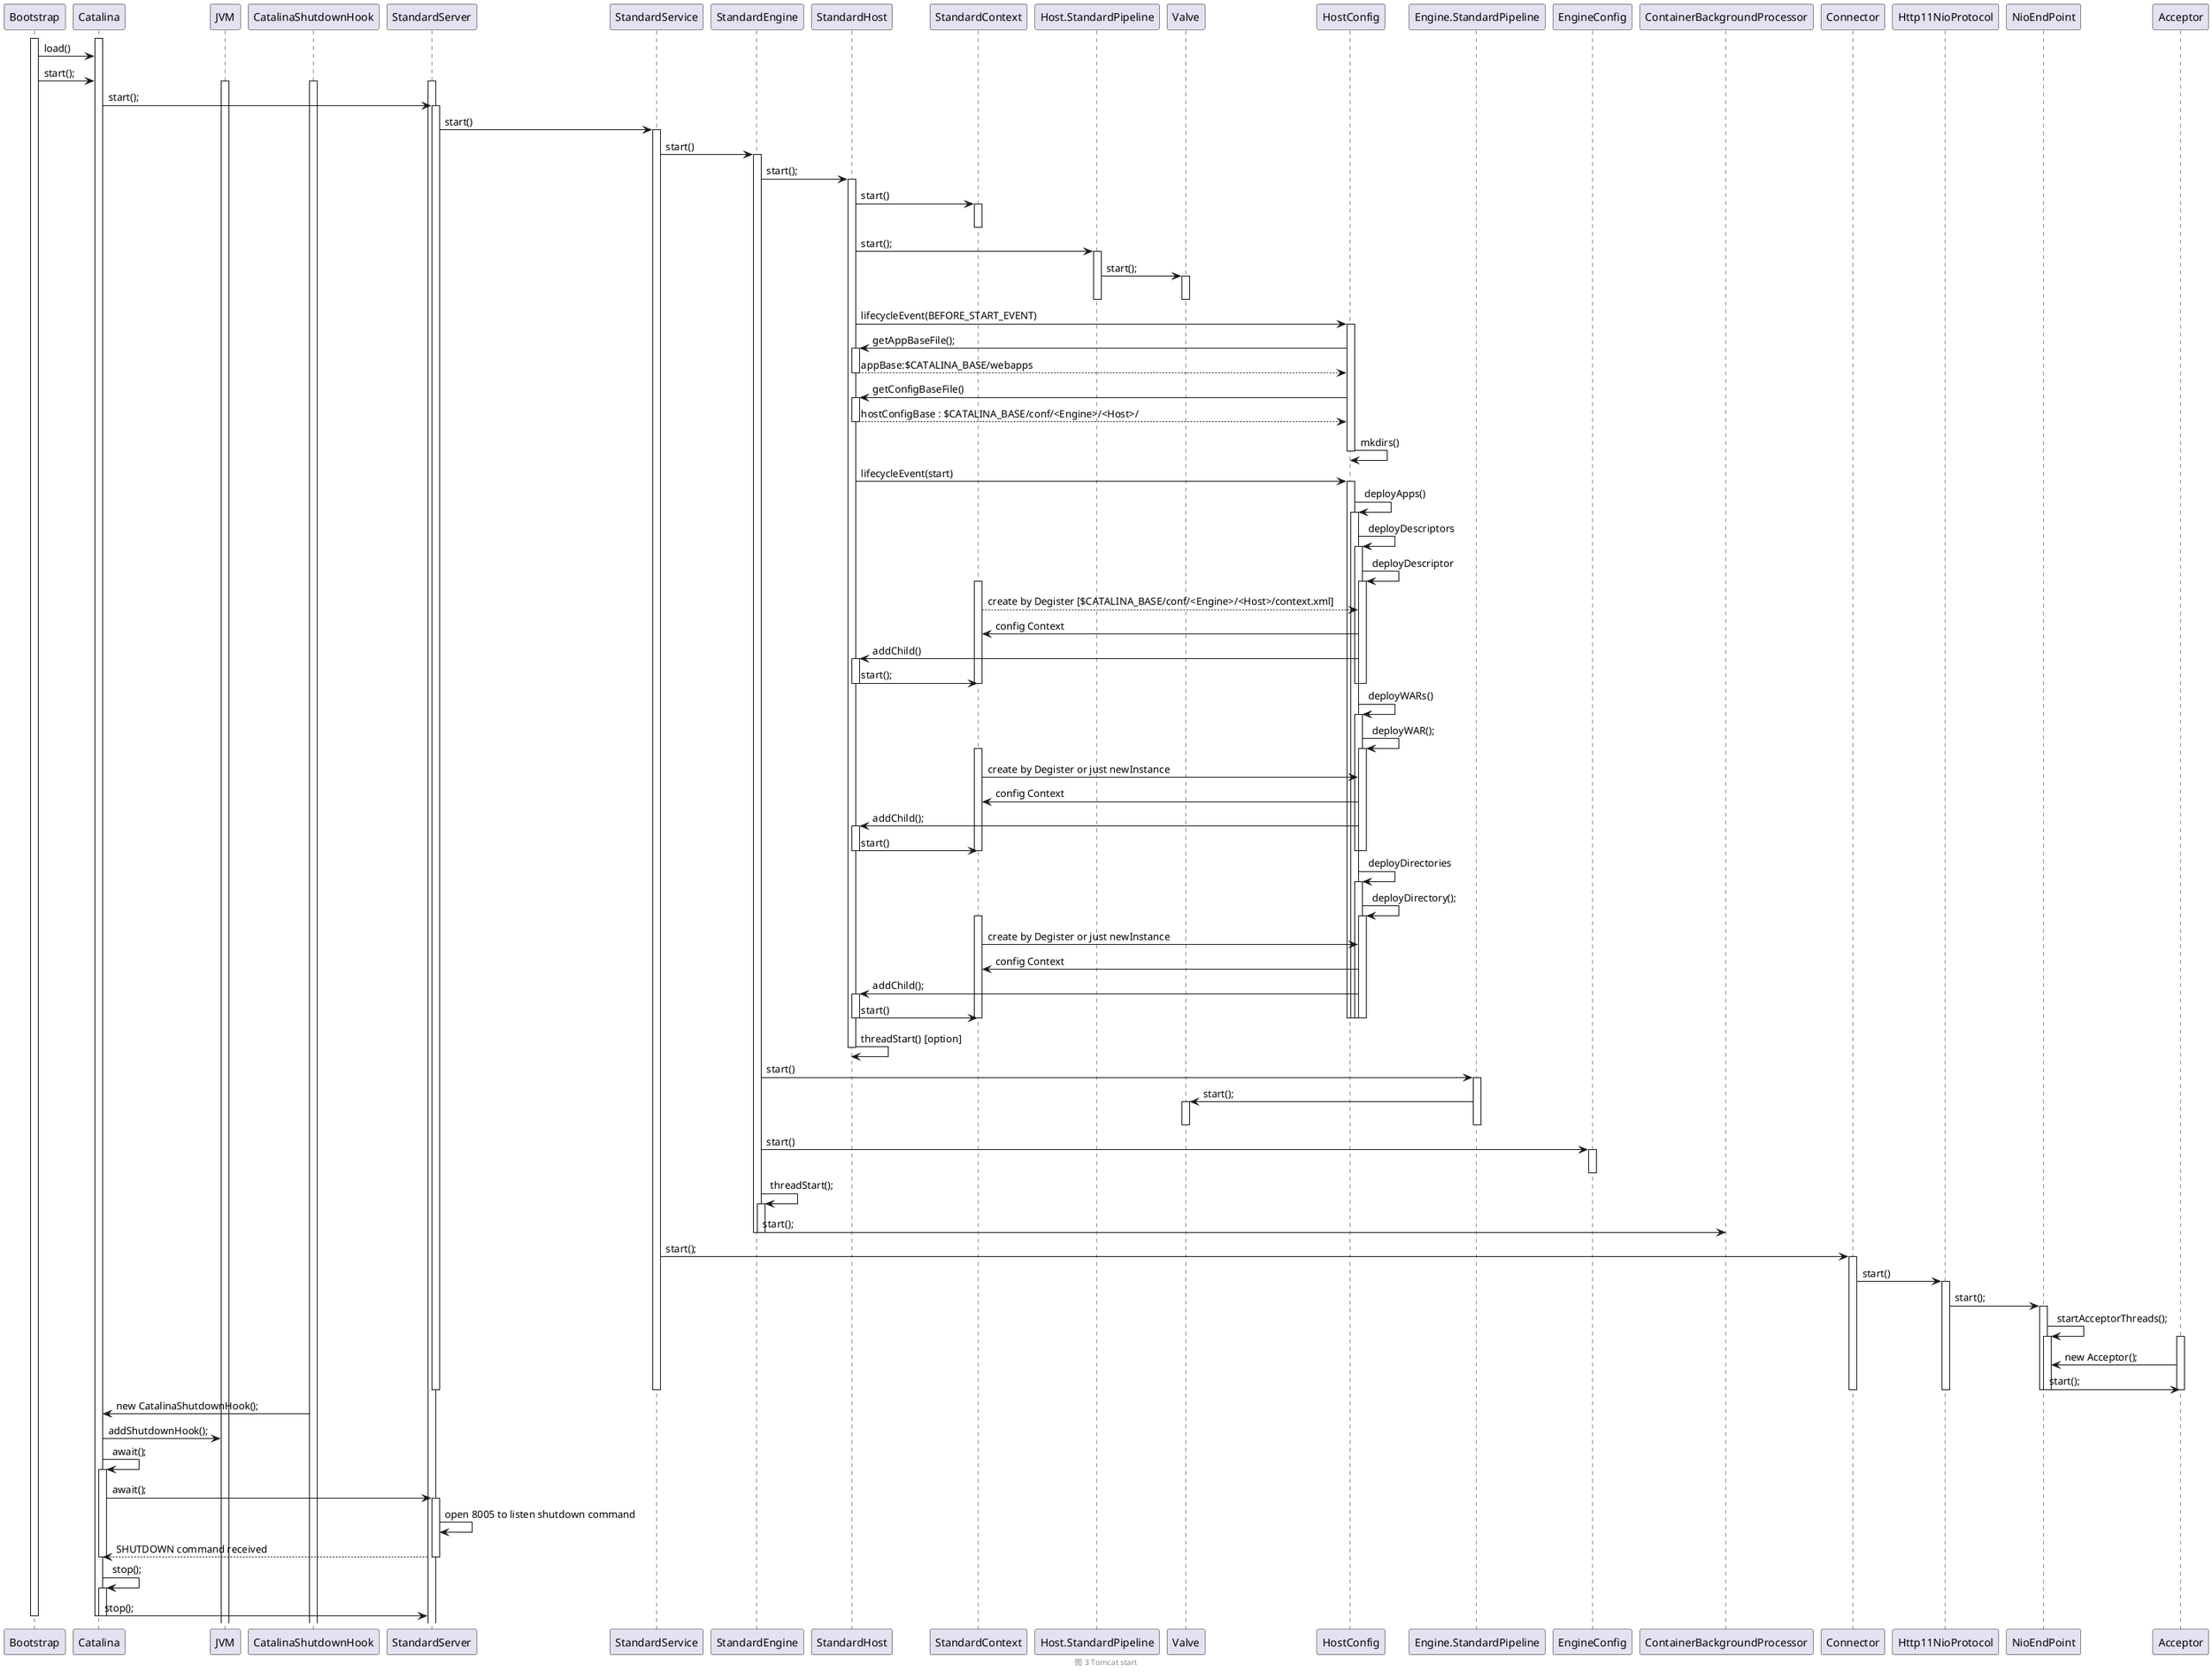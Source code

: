 @startuml

activate Bootstrap
    activate Catalina
        Bootstrap -> Catalina : load()
        Bootstrap -> Catalina : start();
        activate JVM
        activate CatalinaShutdownHook
        activate StandardServer
            Catalina -> StandardServer : start();
            activate StandardServer
                StandardServer -> StandardService : start()
                activate StandardService
                    StandardService -> StandardEngine : start()
                    activate StandardEngine
                        StandardEngine -> StandardHost : start();
                        activate StandardHost
                            StandardHost -> StandardContext : start()
                            activate StandardContext
                            deactivate StandardContext
                            StandardHost -> Host.StandardPipeline : start();
                            activate Host.StandardPipeline
                                Host.StandardPipeline -> Valve : start();
                                activate Valve
                                deactivate Valve
                            deactivate Host.StandardPipeline
                            StandardHost -> HostConfig : lifecycleEvent(BEFORE_START_EVENT)
                            activate HostConfig
                                HostConfig -> StandardHost : getAppBaseFile();
                                activate StandardHost
                                    StandardHost --> HostConfig : appBase:$CATALINA_BASE/webapps
                                deactivate StandardHost
                                HostConfig -> StandardHost : getConfigBaseFile()
                                activate StandardHost
                                    StandardHost --> HostConfig : hostConfigBase : $CATALINA_BASE/conf/<Engine>/<Host>/
                                deactivate StandardHost
                                HostConfig -> HostConfig : mkdirs()
                            deactivate HostConfig
                            StandardHost -> HostConfig : lifecycleEvent(start)
                            activate HostConfig
                                HostConfig -> HostConfig : deployApps()
                                activate HostConfig
                                    HostConfig -> HostConfig : deployDescriptors
                                    activate HostConfig
                                        HostConfig -> HostConfig : deployDescriptor
                                        activate HostConfig
                                            activate StandardContext
                                                StandardContext --> HostConfig : create by Degister [$CATALINA_BASE/conf/<Engine>/<Host>/context.xml]
                                                HostConfig -> StandardContext : config Context
                                                HostConfig -> StandardHost : addChild()
                                                activate StandardHost
                                                    StandardHost -> StandardContext: start();
                                                deactivate StandardHost
                                            deactivate StandardContext
                                        deactivate HostConfig
                                    deactivate HostConfig
                                    HostConfig -> HostConfig : deployWARs()
                                    activate HostConfig
                                        HostConfig -> HostConfig : deployWAR();
                                        activate HostConfig
                                            activate StandardContext
                                                StandardContext -> HostConfig : create by Degister or just newInstance
                                                HostConfig -> StandardContext : config Context
                                                HostConfig -> StandardHost : addChild();
                                                activate StandardHost
                                                    StandardHost -> StandardContext: start()
                                                deactivate StandardHost
                                            deactivate StandardContext
                                        deactivate HostConfig
                                    deactivate HostConfig
                                    HostConfig -> HostConfig : deployDirectories
                                    activate HostConfig
                                        HostConfig -> HostConfig : deployDirectory();
                                        activate HostConfig
                                            activate StandardContext
                                                StandardContext -> HostConfig : create by Degister or just newInstance
                                                HostConfig -> StandardContext : config Context
                                                HostConfig -> StandardHost : addChild();
                                                activate StandardHost
                                                    StandardHost -> StandardContext: start()
                                                deactivate StandardHost
                                            deactivate StandardContext
                                        deactivate HostConfig
                                    deactivate HostConfig
                                deactivate HostConfig
                            deactivate HostConfig
                            StandardHost -> StandardHost : threadStart() [option]
                        deactivate StandardHost
                        StandardEngine -> Engine.StandardPipeline : start()
                        activate Engine.StandardPipeline
                            Engine.StandardPipeline -> Valve : start();
                            activate Valve
                            deactivate Valve
                        deactivate Engine.StandardPipeline
                        StandardEngine -> EngineConfig : start()
                        activate EngineConfig
                        deactivate EngineConfig
                        StandardEngine -> StandardEngine : threadStart();
                        activate StandardEngine
                            StandardEngine -> ContainerBackgroundProcessor : start();
                        deactivate StandardEngine
                    deactivate StandardEngine
                    StandardService -> Connector : start();
                    activate Connector
                        Connector -> Http11NioProtocol : start()
                        activate Http11NioProtocol
                            Http11NioProtocol -> NioEndPoint : start();
                            activate NioEndPoint
                                NioEndPoint -> NioEndPoint : startAcceptorThreads();
                                activate NioEndPoint
                                    activate Acceptor
                                        Acceptor -> NioEndPoint : new Acceptor();
                                        NioEndPoint -> Acceptor : start();
                                    deactivate Acceptor
                                deactivate NioEndPoint
                            deactivate NioEndPoint
                        deactivate Http11NioProtocol
                    deactivate Connector
                deactivate StandardService
            deactivate StandardServer
        CatalinaShutdownHook -> Catalina : new CatalinaShutdownHook();
        Catalina -> JVM : addShutdownHook();
        Catalina -> Catalina : await();
        activate Catalina
            Catalina -> StandardServer : await();
            activate StandardServer
                StandardServer -> StandardServer : open 8005 to listen shutdown command
                StandardServer --> Catalina : SHUTDOWN command received
            deactivate StandardServer
        deactivate Catalina
        Catalina -> Catalina : stop();
        activate Catalina
            Catalina -> StandardServer : stop();
        deactivate Catalina
    deactivate Catalina
deactivate Bootstrap

footer
图 3 Tomcat start
endfooter

@enduml
